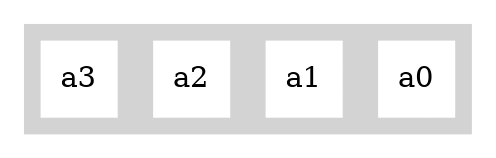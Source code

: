 digraph G {

	subgraph cluster_0 {
		style=filled;
		color=lightgrey;
		node [style=filled,color=white, shape="Msquare"];
		a0;
		a1;
		a2;
		a3;
	}
}
